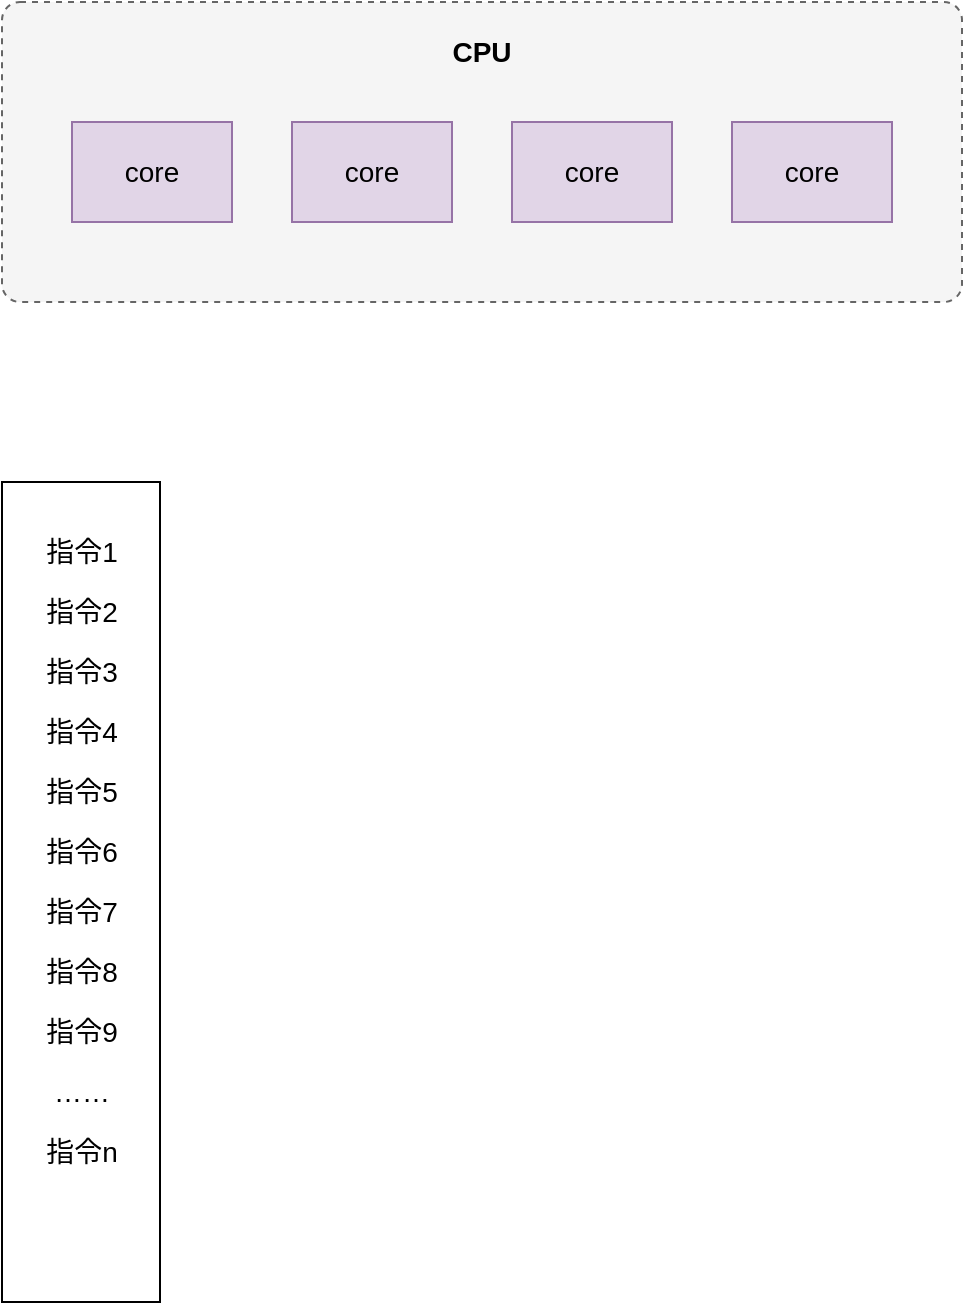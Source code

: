 <mxfile version="20.1.3" type="github">
  <diagram id="yHg9e6FnaKHltq3A6-f5" name="第 1 页">
    <mxGraphModel dx="1305" dy="781" grid="1" gridSize="10" guides="1" tooltips="1" connect="1" arrows="1" fold="1" page="1" pageScale="1" pageWidth="827" pageHeight="1169" math="0" shadow="0">
      <root>
        <mxCell id="0" />
        <mxCell id="1" parent="0" />
        <mxCell id="qmxdAk4o4CNsmubfr80v-1" value="" style="rounded=1;whiteSpace=wrap;html=1;dashed=1;arcSize=6;fillColor=#f5f5f5;fontColor=#333333;strokeColor=#666666;" vertex="1" parent="1">
          <mxGeometry x="174" y="100" width="480" height="150" as="geometry" />
        </mxCell>
        <mxCell id="qmxdAk4o4CNsmubfr80v-2" value="&lt;font style=&quot;font-size: 14px;&quot;&gt;core&lt;/font&gt;" style="rounded=0;whiteSpace=wrap;html=1;fillColor=#e1d5e7;strokeColor=#9673a6;" vertex="1" parent="1">
          <mxGeometry x="209" y="160" width="80" height="50" as="geometry" />
        </mxCell>
        <mxCell id="qmxdAk4o4CNsmubfr80v-3" value="&lt;font style=&quot;font-size: 14px;&quot;&gt;core&lt;/font&gt;" style="rounded=0;whiteSpace=wrap;html=1;fillColor=#e1d5e7;strokeColor=#9673a6;" vertex="1" parent="1">
          <mxGeometry x="319" y="160" width="80" height="50" as="geometry" />
        </mxCell>
        <mxCell id="qmxdAk4o4CNsmubfr80v-4" value="&lt;font style=&quot;font-size: 14px;&quot;&gt;core&lt;/font&gt;" style="rounded=0;whiteSpace=wrap;html=1;fillColor=#e1d5e7;strokeColor=#9673a6;" vertex="1" parent="1">
          <mxGeometry x="429" y="160" width="80" height="50" as="geometry" />
        </mxCell>
        <mxCell id="qmxdAk4o4CNsmubfr80v-5" value="&lt;font style=&quot;font-size: 14px;&quot;&gt;core&lt;/font&gt;" style="rounded=0;whiteSpace=wrap;html=1;fillColor=#e1d5e7;strokeColor=#9673a6;" vertex="1" parent="1">
          <mxGeometry x="539" y="160" width="80" height="50" as="geometry" />
        </mxCell>
        <mxCell id="qmxdAk4o4CNsmubfr80v-6" value="CPU" style="text;html=1;strokeColor=none;fillColor=none;align=center;verticalAlign=middle;whiteSpace=wrap;rounded=0;fontSize=14;fontStyle=1" vertex="1" parent="1">
          <mxGeometry x="384" y="110" width="60" height="30" as="geometry" />
        </mxCell>
        <mxCell id="qmxdAk4o4CNsmubfr80v-7" value="" style="rounded=0;whiteSpace=wrap;html=1;fontSize=14;" vertex="1" parent="1">
          <mxGeometry x="174" y="340" width="79" height="410" as="geometry" />
        </mxCell>
        <mxCell id="qmxdAk4o4CNsmubfr80v-8" value="指令1" style="text;html=1;strokeColor=none;fillColor=none;align=center;verticalAlign=middle;whiteSpace=wrap;rounded=0;fontSize=14;" vertex="1" parent="1">
          <mxGeometry x="183.5" y="360" width="60" height="30" as="geometry" />
        </mxCell>
        <mxCell id="qmxdAk4o4CNsmubfr80v-9" value="指令2" style="text;html=1;strokeColor=none;fillColor=none;align=center;verticalAlign=middle;whiteSpace=wrap;rounded=0;fontSize=14;" vertex="1" parent="1">
          <mxGeometry x="183.5" y="390" width="60" height="30" as="geometry" />
        </mxCell>
        <mxCell id="qmxdAk4o4CNsmubfr80v-10" value="指令3" style="text;html=1;strokeColor=none;fillColor=none;align=center;verticalAlign=middle;whiteSpace=wrap;rounded=0;fontSize=14;" vertex="1" parent="1">
          <mxGeometry x="183.5" y="420" width="60" height="30" as="geometry" />
        </mxCell>
        <mxCell id="qmxdAk4o4CNsmubfr80v-11" value="指令4" style="text;html=1;strokeColor=none;fillColor=none;align=center;verticalAlign=middle;whiteSpace=wrap;rounded=0;fontSize=14;" vertex="1" parent="1">
          <mxGeometry x="183.5" y="450" width="60" height="30" as="geometry" />
        </mxCell>
        <mxCell id="qmxdAk4o4CNsmubfr80v-12" value="指令5" style="text;html=1;strokeColor=none;fillColor=none;align=center;verticalAlign=middle;whiteSpace=wrap;rounded=0;fontSize=14;" vertex="1" parent="1">
          <mxGeometry x="183.5" y="480" width="60" height="30" as="geometry" />
        </mxCell>
        <mxCell id="qmxdAk4o4CNsmubfr80v-13" value="指令6" style="text;html=1;strokeColor=none;fillColor=none;align=center;verticalAlign=middle;whiteSpace=wrap;rounded=0;fontSize=14;" vertex="1" parent="1">
          <mxGeometry x="183.5" y="510" width="60" height="30" as="geometry" />
        </mxCell>
        <mxCell id="qmxdAk4o4CNsmubfr80v-14" value="指令7" style="text;html=1;strokeColor=none;fillColor=none;align=center;verticalAlign=middle;whiteSpace=wrap;rounded=0;fontSize=14;" vertex="1" parent="1">
          <mxGeometry x="183.5" y="540" width="60" height="30" as="geometry" />
        </mxCell>
        <mxCell id="qmxdAk4o4CNsmubfr80v-15" value="指令8" style="text;html=1;strokeColor=none;fillColor=none;align=center;verticalAlign=middle;whiteSpace=wrap;rounded=0;fontSize=14;" vertex="1" parent="1">
          <mxGeometry x="183.5" y="570" width="60" height="30" as="geometry" />
        </mxCell>
        <mxCell id="qmxdAk4o4CNsmubfr80v-16" value="指令9" style="text;html=1;strokeColor=none;fillColor=none;align=center;verticalAlign=middle;whiteSpace=wrap;rounded=0;fontSize=14;" vertex="1" parent="1">
          <mxGeometry x="183.5" y="600" width="60" height="30" as="geometry" />
        </mxCell>
        <mxCell id="qmxdAk4o4CNsmubfr80v-17" value="……" style="text;html=1;strokeColor=none;fillColor=none;align=center;verticalAlign=middle;whiteSpace=wrap;rounded=0;fontSize=14;" vertex="1" parent="1">
          <mxGeometry x="183.5" y="630" width="60" height="30" as="geometry" />
        </mxCell>
        <mxCell id="qmxdAk4o4CNsmubfr80v-18" value="指令n" style="text;html=1;strokeColor=none;fillColor=none;align=center;verticalAlign=middle;whiteSpace=wrap;rounded=0;fontSize=14;" vertex="1" parent="1">
          <mxGeometry x="183.5" y="660" width="60" height="30" as="geometry" />
        </mxCell>
      </root>
    </mxGraphModel>
  </diagram>
</mxfile>
